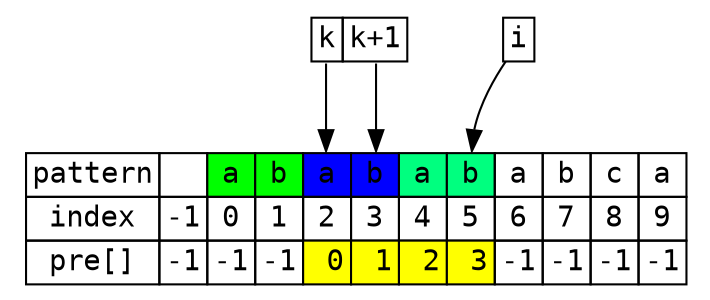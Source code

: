 digraph g {
    node [fontname="Monaco, Consolas",shape =plaintext,height=.1];
    node_s [label = <
    <TABLE BORDER="0" CELLBORDER="1" CELLSPACING="0">
    <TR>
    <TD PORT="f0">pattern</TD>
    <TD PORT="f1"> </TD>
    <TD PORT="f2" bgcolor="green">a</TD>
    <TD PORT="f3" bgcolor="green">b</TD>
    <TD PORT="f4" bgcolor="blue">a</TD>  
    <TD PORT="f5" bgcolor="blue">b</TD>
    <TD PORT="f6" bgcolor="SpringGreen">a</TD>
    <TD PORT="f7" bgcolor="SpringGreen">b</TD>
    <TD PORT="f8">a</TD>
    <TD PORT="f9">b</TD>
    <TD PORT="f10">c</TD>
    <TD PORT="f11">a</TD>
    </TR>
    <TR>
    <TD PORT="f20">index</TD>
    <TD PORT="f21">-1</TD>
    <TD PORT="f22">0</TD>
    <TD PORT="f23">1</TD>
    <TD PORT="f24">2</TD>  
    <TD PORT="f25">3</TD>
    <TD PORT="f26">4</TD>
    <TD PORT="f27">5</TD>
    <TD PORT="f28">6</TD>
    <TD PORT="f29">7</TD>
    <TD PORT="f30">8</TD>
    <TD PORT="f31">9</TD>
    </TR>
    <TR>
    <TD PORT="f40">pre[]</TD>
    <TD PORT="f41">-1</TD>
    <TD PORT="f42">-1</TD>
    <TD PORT="f43">-1</TD>
    <TD PORT="f44" bgcolor="yellow"> 0</TD>  
    <TD PORT="f45" bgcolor="yellow"> 1</TD>
    <TD PORT="f46" bgcolor="yellow"> 2</TD>
    <TD PORT="f47" bgcolor="yellow"> 3</TD>
    <TD PORT="f48">-1</TD>
    <TD PORT="f49">-1</TD>
    <TD PORT="f50">-1</TD>
    <TD PORT="f51">-1</TD>
    </TR>       
    
    </TABLE>>];

    node_pk [label = <
    <TABLE BORDER="0" CELLBORDER="1" CELLSPACING="0">
    <TR>
    <TD PORT="f0">k</TD>
    <TD PORT="f1">k+1</TD>    
    </TR>
    </TABLE>>];


    node_pi [label = <
    <TABLE BORDER="0" CELLBORDER="1" CELLSPACING="0">
    <TR>
    <TD PORT="f0">i</TD>
    </TR>
    </TABLE>>];
    
    
    node_pk:f0 -> node_s:f4
    node_pk:f1 -> node_s:f5
    node_pi:f0 -> node_s:f7
}
